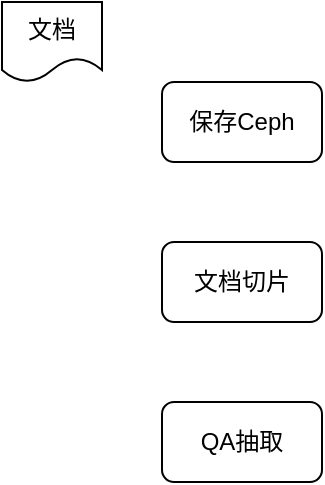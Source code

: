 <mxfile version="21.6.5" type="github">
  <diagram name="第 1 页" id="VAXkkfN3yXfzUiDOJ94b">
    <mxGraphModel dx="1434" dy="758" grid="1" gridSize="10" guides="1" tooltips="1" connect="1" arrows="1" fold="1" page="1" pageScale="1" pageWidth="827" pageHeight="1169" math="0" shadow="0">
      <root>
        <mxCell id="0" />
        <mxCell id="1" parent="0" />
        <mxCell id="MwvR7IS0rDGGBposnLcL-1" value="文档切片" style="rounded=1;whiteSpace=wrap;html=1;" vertex="1" parent="1">
          <mxGeometry x="120" y="200" width="80" height="40" as="geometry" />
        </mxCell>
        <mxCell id="MwvR7IS0rDGGBposnLcL-2" value="文档" style="shape=document;whiteSpace=wrap;html=1;boundedLbl=1;" vertex="1" parent="1">
          <mxGeometry x="40" y="80" width="50" height="40" as="geometry" />
        </mxCell>
        <mxCell id="MwvR7IS0rDGGBposnLcL-7" value="保存Ceph" style="rounded=1;whiteSpace=wrap;html=1;" vertex="1" parent="1">
          <mxGeometry x="120" y="120" width="80" height="40" as="geometry" />
        </mxCell>
        <mxCell id="MwvR7IS0rDGGBposnLcL-8" value="QA抽取" style="rounded=1;whiteSpace=wrap;html=1;" vertex="1" parent="1">
          <mxGeometry x="120" y="280" width="80" height="40" as="geometry" />
        </mxCell>
      </root>
    </mxGraphModel>
  </diagram>
</mxfile>
